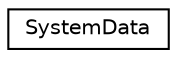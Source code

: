 digraph "Graphical Class Hierarchy"
{
 // LATEX_PDF_SIZE
  edge [fontname="Helvetica",fontsize="10",labelfontname="Helvetica",labelfontsize="10"];
  node [fontname="Helvetica",fontsize="10",shape=record];
  rankdir="LR";
  Node0 [label="SystemData",height=0.2,width=0.4,color="black", fillcolor="white", style="filled",URL="$struct_system_data.html",tooltip="Structure contains all of the parameters in a particular Model."];
}
